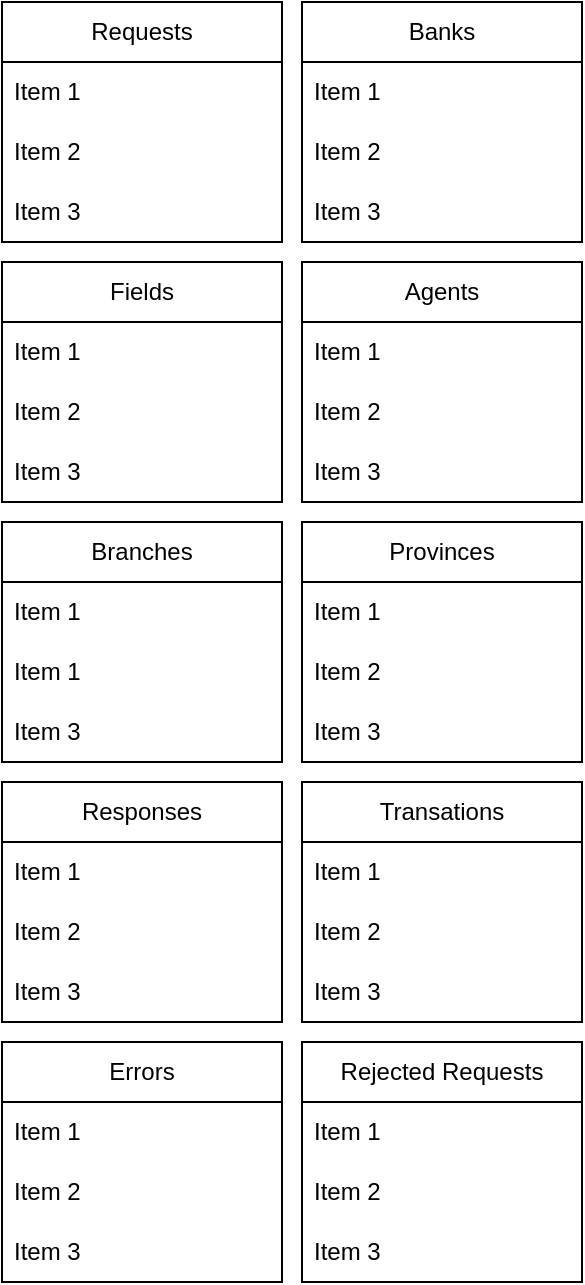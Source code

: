<mxfile version="20.7.4" type="github">
  <diagram id="D0O1QcDE5sdf8o6SN77m" name="Page-1">
    <mxGraphModel dx="1195" dy="1506" grid="1" gridSize="10" guides="1" tooltips="1" connect="1" arrows="1" fold="1" page="1" pageScale="1" pageWidth="1100" pageHeight="850" math="0" shadow="0">
      <root>
        <mxCell id="0" />
        <mxCell id="1" parent="0" />
        <mxCell id="mUQ89pOIE3qHFXRQj9m6-11" value="Requests" style="swimlane;fontStyle=0;childLayout=stackLayout;horizontal=1;startSize=30;horizontalStack=0;resizeParent=1;resizeParentMax=0;resizeLast=0;collapsible=1;marginBottom=0;whiteSpace=wrap;html=1;" vertex="1" parent="1">
          <mxGeometry x="360" y="-350" width="140" height="120" as="geometry" />
        </mxCell>
        <mxCell id="mUQ89pOIE3qHFXRQj9m6-12" value="Item 1" style="text;strokeColor=none;fillColor=none;align=left;verticalAlign=middle;spacingLeft=4;spacingRight=4;overflow=hidden;points=[[0,0.5],[1,0.5]];portConstraint=eastwest;rotatable=0;whiteSpace=wrap;html=1;" vertex="1" parent="mUQ89pOIE3qHFXRQj9m6-11">
          <mxGeometry y="30" width="140" height="30" as="geometry" />
        </mxCell>
        <mxCell id="mUQ89pOIE3qHFXRQj9m6-13" value="Item 2" style="text;strokeColor=none;fillColor=none;align=left;verticalAlign=middle;spacingLeft=4;spacingRight=4;overflow=hidden;points=[[0,0.5],[1,0.5]];portConstraint=eastwest;rotatable=0;whiteSpace=wrap;html=1;" vertex="1" parent="mUQ89pOIE3qHFXRQj9m6-11">
          <mxGeometry y="60" width="140" height="30" as="geometry" />
        </mxCell>
        <mxCell id="mUQ89pOIE3qHFXRQj9m6-14" value="Item 3" style="text;strokeColor=none;fillColor=none;align=left;verticalAlign=middle;spacingLeft=4;spacingRight=4;overflow=hidden;points=[[0,0.5],[1,0.5]];portConstraint=eastwest;rotatable=0;whiteSpace=wrap;html=1;" vertex="1" parent="mUQ89pOIE3qHFXRQj9m6-11">
          <mxGeometry y="90" width="140" height="30" as="geometry" />
        </mxCell>
        <mxCell id="mUQ89pOIE3qHFXRQj9m6-15" value="Responses" style="swimlane;fontStyle=0;childLayout=stackLayout;horizontal=1;startSize=30;horizontalStack=0;resizeParent=1;resizeParentMax=0;resizeLast=0;collapsible=1;marginBottom=0;whiteSpace=wrap;html=1;" vertex="1" parent="1">
          <mxGeometry x="360" y="40" width="140" height="120" as="geometry" />
        </mxCell>
        <mxCell id="mUQ89pOIE3qHFXRQj9m6-16" value="Item 1" style="text;strokeColor=none;fillColor=none;align=left;verticalAlign=middle;spacingLeft=4;spacingRight=4;overflow=hidden;points=[[0,0.5],[1,0.5]];portConstraint=eastwest;rotatable=0;whiteSpace=wrap;html=1;" vertex="1" parent="mUQ89pOIE3qHFXRQj9m6-15">
          <mxGeometry y="30" width="140" height="30" as="geometry" />
        </mxCell>
        <mxCell id="mUQ89pOIE3qHFXRQj9m6-17" value="Item 2" style="text;strokeColor=none;fillColor=none;align=left;verticalAlign=middle;spacingLeft=4;spacingRight=4;overflow=hidden;points=[[0,0.5],[1,0.5]];portConstraint=eastwest;rotatable=0;whiteSpace=wrap;html=1;" vertex="1" parent="mUQ89pOIE3qHFXRQj9m6-15">
          <mxGeometry y="60" width="140" height="30" as="geometry" />
        </mxCell>
        <mxCell id="mUQ89pOIE3qHFXRQj9m6-18" value="Item 3" style="text;strokeColor=none;fillColor=none;align=left;verticalAlign=middle;spacingLeft=4;spacingRight=4;overflow=hidden;points=[[0,0.5],[1,0.5]];portConstraint=eastwest;rotatable=0;whiteSpace=wrap;html=1;" vertex="1" parent="mUQ89pOIE3qHFXRQj9m6-15">
          <mxGeometry y="90" width="140" height="30" as="geometry" />
        </mxCell>
        <mxCell id="mUQ89pOIE3qHFXRQj9m6-24" value="Fields" style="swimlane;fontStyle=0;childLayout=stackLayout;horizontal=1;startSize=30;horizontalStack=0;resizeParent=1;resizeParentMax=0;resizeLast=0;collapsible=1;marginBottom=0;whiteSpace=wrap;html=1;" vertex="1" parent="1">
          <mxGeometry x="360" y="-220" width="140" height="120" as="geometry" />
        </mxCell>
        <mxCell id="mUQ89pOIE3qHFXRQj9m6-25" value="Item 1" style="text;strokeColor=none;fillColor=none;align=left;verticalAlign=middle;spacingLeft=4;spacingRight=4;overflow=hidden;points=[[0,0.5],[1,0.5]];portConstraint=eastwest;rotatable=0;whiteSpace=wrap;html=1;" vertex="1" parent="mUQ89pOIE3qHFXRQj9m6-24">
          <mxGeometry y="30" width="140" height="30" as="geometry" />
        </mxCell>
        <mxCell id="mUQ89pOIE3qHFXRQj9m6-26" value="Item 2" style="text;strokeColor=none;fillColor=none;align=left;verticalAlign=middle;spacingLeft=4;spacingRight=4;overflow=hidden;points=[[0,0.5],[1,0.5]];portConstraint=eastwest;rotatable=0;whiteSpace=wrap;html=1;" vertex="1" parent="mUQ89pOIE3qHFXRQj9m6-24">
          <mxGeometry y="60" width="140" height="30" as="geometry" />
        </mxCell>
        <mxCell id="mUQ89pOIE3qHFXRQj9m6-27" value="Item 3" style="text;strokeColor=none;fillColor=none;align=left;verticalAlign=middle;spacingLeft=4;spacingRight=4;overflow=hidden;points=[[0,0.5],[1,0.5]];portConstraint=eastwest;rotatable=0;whiteSpace=wrap;html=1;" vertex="1" parent="mUQ89pOIE3qHFXRQj9m6-24">
          <mxGeometry y="90" width="140" height="30" as="geometry" />
        </mxCell>
        <mxCell id="mUQ89pOIE3qHFXRQj9m6-29" value="Banks" style="swimlane;fontStyle=0;childLayout=stackLayout;horizontal=1;startSize=30;horizontalStack=0;resizeParent=1;resizeParentMax=0;resizeLast=0;collapsible=1;marginBottom=0;whiteSpace=wrap;html=1;" vertex="1" parent="1">
          <mxGeometry x="510" y="-350" width="140" height="120" as="geometry" />
        </mxCell>
        <mxCell id="mUQ89pOIE3qHFXRQj9m6-30" value="Item 1" style="text;strokeColor=none;fillColor=none;align=left;verticalAlign=middle;spacingLeft=4;spacingRight=4;overflow=hidden;points=[[0,0.5],[1,0.5]];portConstraint=eastwest;rotatable=0;whiteSpace=wrap;html=1;" vertex="1" parent="mUQ89pOIE3qHFXRQj9m6-29">
          <mxGeometry y="30" width="140" height="30" as="geometry" />
        </mxCell>
        <mxCell id="mUQ89pOIE3qHFXRQj9m6-31" value="Item 2" style="text;strokeColor=none;fillColor=none;align=left;verticalAlign=middle;spacingLeft=4;spacingRight=4;overflow=hidden;points=[[0,0.5],[1,0.5]];portConstraint=eastwest;rotatable=0;whiteSpace=wrap;html=1;" vertex="1" parent="mUQ89pOIE3qHFXRQj9m6-29">
          <mxGeometry y="60" width="140" height="30" as="geometry" />
        </mxCell>
        <mxCell id="mUQ89pOIE3qHFXRQj9m6-32" value="Item 3" style="text;strokeColor=none;fillColor=none;align=left;verticalAlign=middle;spacingLeft=4;spacingRight=4;overflow=hidden;points=[[0,0.5],[1,0.5]];portConstraint=eastwest;rotatable=0;whiteSpace=wrap;html=1;" vertex="1" parent="mUQ89pOIE3qHFXRQj9m6-29">
          <mxGeometry y="90" width="140" height="30" as="geometry" />
        </mxCell>
        <mxCell id="mUQ89pOIE3qHFXRQj9m6-33" value="Agents" style="swimlane;fontStyle=0;childLayout=stackLayout;horizontal=1;startSize=30;horizontalStack=0;resizeParent=1;resizeParentMax=0;resizeLast=0;collapsible=1;marginBottom=0;whiteSpace=wrap;html=1;" vertex="1" parent="1">
          <mxGeometry x="510" y="-220" width="140" height="120" as="geometry" />
        </mxCell>
        <mxCell id="mUQ89pOIE3qHFXRQj9m6-34" value="Item 1" style="text;strokeColor=none;fillColor=none;align=left;verticalAlign=middle;spacingLeft=4;spacingRight=4;overflow=hidden;points=[[0,0.5],[1,0.5]];portConstraint=eastwest;rotatable=0;whiteSpace=wrap;html=1;" vertex="1" parent="mUQ89pOIE3qHFXRQj9m6-33">
          <mxGeometry y="30" width="140" height="30" as="geometry" />
        </mxCell>
        <mxCell id="mUQ89pOIE3qHFXRQj9m6-35" value="Item 2" style="text;strokeColor=none;fillColor=none;align=left;verticalAlign=middle;spacingLeft=4;spacingRight=4;overflow=hidden;points=[[0,0.5],[1,0.5]];portConstraint=eastwest;rotatable=0;whiteSpace=wrap;html=1;" vertex="1" parent="mUQ89pOIE3qHFXRQj9m6-33">
          <mxGeometry y="60" width="140" height="30" as="geometry" />
        </mxCell>
        <mxCell id="mUQ89pOIE3qHFXRQj9m6-36" value="Item 3" style="text;strokeColor=none;fillColor=none;align=left;verticalAlign=middle;spacingLeft=4;spacingRight=4;overflow=hidden;points=[[0,0.5],[1,0.5]];portConstraint=eastwest;rotatable=0;whiteSpace=wrap;html=1;" vertex="1" parent="mUQ89pOIE3qHFXRQj9m6-33">
          <mxGeometry y="90" width="140" height="30" as="geometry" />
        </mxCell>
        <mxCell id="mUQ89pOIE3qHFXRQj9m6-37" value="Branches" style="swimlane;fontStyle=0;childLayout=stackLayout;horizontal=1;startSize=30;horizontalStack=0;resizeParent=1;resizeParentMax=0;resizeLast=0;collapsible=1;marginBottom=0;whiteSpace=wrap;html=1;" vertex="1" parent="1">
          <mxGeometry x="360" y="-90" width="140" height="120" as="geometry" />
        </mxCell>
        <mxCell id="mUQ89pOIE3qHFXRQj9m6-58" value="Item 1" style="text;strokeColor=none;fillColor=none;align=left;verticalAlign=middle;spacingLeft=4;spacingRight=4;overflow=hidden;points=[[0,0.5],[1,0.5]];portConstraint=eastwest;rotatable=0;whiteSpace=wrap;html=1;" vertex="1" parent="mUQ89pOIE3qHFXRQj9m6-37">
          <mxGeometry y="30" width="140" height="30" as="geometry" />
        </mxCell>
        <mxCell id="mUQ89pOIE3qHFXRQj9m6-38" value="Item 1" style="text;strokeColor=none;fillColor=none;align=left;verticalAlign=middle;spacingLeft=4;spacingRight=4;overflow=hidden;points=[[0,0.5],[1,0.5]];portConstraint=eastwest;rotatable=0;whiteSpace=wrap;html=1;" vertex="1" parent="mUQ89pOIE3qHFXRQj9m6-37">
          <mxGeometry y="60" width="140" height="30" as="geometry" />
        </mxCell>
        <mxCell id="mUQ89pOIE3qHFXRQj9m6-40" value="Item 3" style="text;strokeColor=none;fillColor=none;align=left;verticalAlign=middle;spacingLeft=4;spacingRight=4;overflow=hidden;points=[[0,0.5],[1,0.5]];portConstraint=eastwest;rotatable=0;whiteSpace=wrap;html=1;" vertex="1" parent="mUQ89pOIE3qHFXRQj9m6-37">
          <mxGeometry y="90" width="140" height="30" as="geometry" />
        </mxCell>
        <mxCell id="mUQ89pOIE3qHFXRQj9m6-41" value="Provinces" style="swimlane;fontStyle=0;childLayout=stackLayout;horizontal=1;startSize=30;horizontalStack=0;resizeParent=1;resizeParentMax=0;resizeLast=0;collapsible=1;marginBottom=0;whiteSpace=wrap;html=1;" vertex="1" parent="1">
          <mxGeometry x="510" y="-90" width="140" height="120" as="geometry" />
        </mxCell>
        <mxCell id="mUQ89pOIE3qHFXRQj9m6-42" value="Item 1" style="text;strokeColor=none;fillColor=none;align=left;verticalAlign=middle;spacingLeft=4;spacingRight=4;overflow=hidden;points=[[0,0.5],[1,0.5]];portConstraint=eastwest;rotatable=0;whiteSpace=wrap;html=1;" vertex="1" parent="mUQ89pOIE3qHFXRQj9m6-41">
          <mxGeometry y="30" width="140" height="30" as="geometry" />
        </mxCell>
        <mxCell id="mUQ89pOIE3qHFXRQj9m6-43" value="Item 2" style="text;strokeColor=none;fillColor=none;align=left;verticalAlign=middle;spacingLeft=4;spacingRight=4;overflow=hidden;points=[[0,0.5],[1,0.5]];portConstraint=eastwest;rotatable=0;whiteSpace=wrap;html=1;" vertex="1" parent="mUQ89pOIE3qHFXRQj9m6-41">
          <mxGeometry y="60" width="140" height="30" as="geometry" />
        </mxCell>
        <mxCell id="mUQ89pOIE3qHFXRQj9m6-44" value="Item 3" style="text;strokeColor=none;fillColor=none;align=left;verticalAlign=middle;spacingLeft=4;spacingRight=4;overflow=hidden;points=[[0,0.5],[1,0.5]];portConstraint=eastwest;rotatable=0;whiteSpace=wrap;html=1;" vertex="1" parent="mUQ89pOIE3qHFXRQj9m6-41">
          <mxGeometry y="90" width="140" height="30" as="geometry" />
        </mxCell>
        <mxCell id="mUQ89pOIE3qHFXRQj9m6-45" value="Transations" style="swimlane;fontStyle=0;childLayout=stackLayout;horizontal=1;startSize=30;horizontalStack=0;resizeParent=1;resizeParentMax=0;resizeLast=0;collapsible=1;marginBottom=0;whiteSpace=wrap;html=1;" vertex="1" parent="1">
          <mxGeometry x="510" y="40" width="140" height="120" as="geometry" />
        </mxCell>
        <mxCell id="mUQ89pOIE3qHFXRQj9m6-46" value="Item 1" style="text;strokeColor=none;fillColor=none;align=left;verticalAlign=middle;spacingLeft=4;spacingRight=4;overflow=hidden;points=[[0,0.5],[1,0.5]];portConstraint=eastwest;rotatable=0;whiteSpace=wrap;html=1;" vertex="1" parent="mUQ89pOIE3qHFXRQj9m6-45">
          <mxGeometry y="30" width="140" height="30" as="geometry" />
        </mxCell>
        <mxCell id="mUQ89pOIE3qHFXRQj9m6-47" value="Item 2" style="text;strokeColor=none;fillColor=none;align=left;verticalAlign=middle;spacingLeft=4;spacingRight=4;overflow=hidden;points=[[0,0.5],[1,0.5]];portConstraint=eastwest;rotatable=0;whiteSpace=wrap;html=1;" vertex="1" parent="mUQ89pOIE3qHFXRQj9m6-45">
          <mxGeometry y="60" width="140" height="30" as="geometry" />
        </mxCell>
        <mxCell id="mUQ89pOIE3qHFXRQj9m6-48" value="Item 3" style="text;strokeColor=none;fillColor=none;align=left;verticalAlign=middle;spacingLeft=4;spacingRight=4;overflow=hidden;points=[[0,0.5],[1,0.5]];portConstraint=eastwest;rotatable=0;whiteSpace=wrap;html=1;" vertex="1" parent="mUQ89pOIE3qHFXRQj9m6-45">
          <mxGeometry y="90" width="140" height="30" as="geometry" />
        </mxCell>
        <mxCell id="mUQ89pOIE3qHFXRQj9m6-49" value="Errors" style="swimlane;fontStyle=0;childLayout=stackLayout;horizontal=1;startSize=30;horizontalStack=0;resizeParent=1;resizeParentMax=0;resizeLast=0;collapsible=1;marginBottom=0;whiteSpace=wrap;html=1;" vertex="1" parent="1">
          <mxGeometry x="360" y="170" width="140" height="120" as="geometry" />
        </mxCell>
        <mxCell id="mUQ89pOIE3qHFXRQj9m6-50" value="Item 1" style="text;strokeColor=none;fillColor=none;align=left;verticalAlign=middle;spacingLeft=4;spacingRight=4;overflow=hidden;points=[[0,0.5],[1,0.5]];portConstraint=eastwest;rotatable=0;whiteSpace=wrap;html=1;" vertex="1" parent="mUQ89pOIE3qHFXRQj9m6-49">
          <mxGeometry y="30" width="140" height="30" as="geometry" />
        </mxCell>
        <mxCell id="mUQ89pOIE3qHFXRQj9m6-51" value="Item 2" style="text;strokeColor=none;fillColor=none;align=left;verticalAlign=middle;spacingLeft=4;spacingRight=4;overflow=hidden;points=[[0,0.5],[1,0.5]];portConstraint=eastwest;rotatable=0;whiteSpace=wrap;html=1;" vertex="1" parent="mUQ89pOIE3qHFXRQj9m6-49">
          <mxGeometry y="60" width="140" height="30" as="geometry" />
        </mxCell>
        <mxCell id="mUQ89pOIE3qHFXRQj9m6-52" value="Item 3" style="text;strokeColor=none;fillColor=none;align=left;verticalAlign=middle;spacingLeft=4;spacingRight=4;overflow=hidden;points=[[0,0.5],[1,0.5]];portConstraint=eastwest;rotatable=0;whiteSpace=wrap;html=1;" vertex="1" parent="mUQ89pOIE3qHFXRQj9m6-49">
          <mxGeometry y="90" width="140" height="30" as="geometry" />
        </mxCell>
        <mxCell id="mUQ89pOIE3qHFXRQj9m6-54" value="Rejected Requests" style="swimlane;fontStyle=0;childLayout=stackLayout;horizontal=1;startSize=30;horizontalStack=0;resizeParent=1;resizeParentMax=0;resizeLast=0;collapsible=1;marginBottom=0;whiteSpace=wrap;html=1;" vertex="1" parent="1">
          <mxGeometry x="510" y="170" width="140" height="120" as="geometry" />
        </mxCell>
        <mxCell id="mUQ89pOIE3qHFXRQj9m6-55" value="Item 1" style="text;strokeColor=none;fillColor=none;align=left;verticalAlign=middle;spacingLeft=4;spacingRight=4;overflow=hidden;points=[[0,0.5],[1,0.5]];portConstraint=eastwest;rotatable=0;whiteSpace=wrap;html=1;" vertex="1" parent="mUQ89pOIE3qHFXRQj9m6-54">
          <mxGeometry y="30" width="140" height="30" as="geometry" />
        </mxCell>
        <mxCell id="mUQ89pOIE3qHFXRQj9m6-56" value="Item 2" style="text;strokeColor=none;fillColor=none;align=left;verticalAlign=middle;spacingLeft=4;spacingRight=4;overflow=hidden;points=[[0,0.5],[1,0.5]];portConstraint=eastwest;rotatable=0;whiteSpace=wrap;html=1;" vertex="1" parent="mUQ89pOIE3qHFXRQj9m6-54">
          <mxGeometry y="60" width="140" height="30" as="geometry" />
        </mxCell>
        <mxCell id="mUQ89pOIE3qHFXRQj9m6-57" value="Item 3" style="text;strokeColor=none;fillColor=none;align=left;verticalAlign=middle;spacingLeft=4;spacingRight=4;overflow=hidden;points=[[0,0.5],[1,0.5]];portConstraint=eastwest;rotatable=0;whiteSpace=wrap;html=1;" vertex="1" parent="mUQ89pOIE3qHFXRQj9m6-54">
          <mxGeometry y="90" width="140" height="30" as="geometry" />
        </mxCell>
      </root>
    </mxGraphModel>
  </diagram>
</mxfile>
